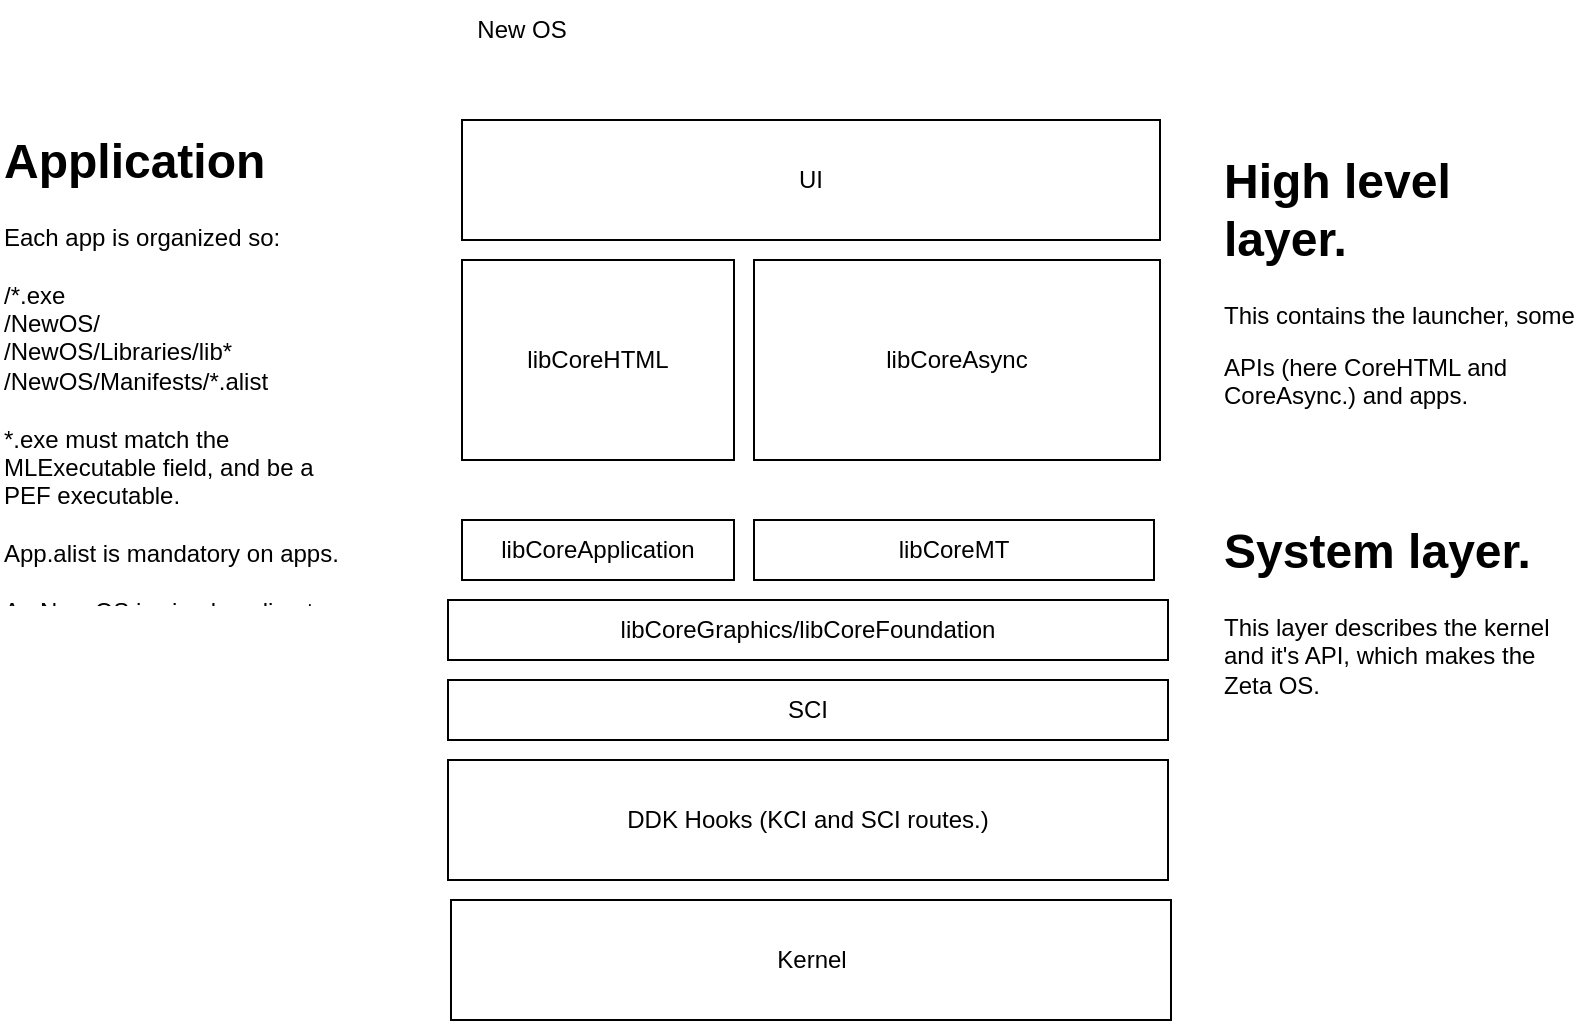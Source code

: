 <mxfile>
    <diagram name="Page-1" id="lDkK2i6CeL2VbSOVDvrP">
        <mxGraphModel dx="746" dy="307" grid="1" gridSize="10" guides="1" tooltips="1" connect="1" arrows="1" fold="1" page="1" pageScale="1" pageWidth="827" pageHeight="1169" math="0" shadow="0">
            <root>
                <mxCell id="0"/>
                <mxCell id="1" parent="0"/>
                <mxCell id="ifhO3zQZNW-sXvZMTmu8-1" value="DDK Hooks (KCI and SCI routes.)" style="rounded=0;whiteSpace=wrap;html=1;" parent="1" vertex="1">
                    <mxGeometry x="234" y="450" width="360" height="60" as="geometry"/>
                </mxCell>
                <mxCell id="ifhO3zQZNW-sXvZMTmu8-2" value="SCI" style="rounded=0;whiteSpace=wrap;html=1;" parent="1" vertex="1">
                    <mxGeometry x="234" y="410" width="360" height="30" as="geometry"/>
                </mxCell>
                <mxCell id="ifhO3zQZNW-sXvZMTmu8-3" value="libCoreGraphics/libCoreFoundation" style="rounded=0;whiteSpace=wrap;html=1;" parent="1" vertex="1">
                    <mxGeometry x="234" y="370" width="360" height="30" as="geometry"/>
                </mxCell>
                <mxCell id="ifhO3zQZNW-sXvZMTmu8-4" value="libCoreApplication" style="rounded=0;whiteSpace=wrap;html=1;" parent="1" vertex="1">
                    <mxGeometry x="241" y="330" width="136" height="30" as="geometry"/>
                </mxCell>
                <mxCell id="ifhO3zQZNW-sXvZMTmu8-5" value="libCoreMT" style="rounded=0;whiteSpace=wrap;html=1;" parent="1" vertex="1">
                    <mxGeometry x="387" y="330" width="200" height="30" as="geometry"/>
                </mxCell>
                <mxCell id="ifhO3zQZNW-sXvZMTmu8-8" value="&lt;h1 style=&quot;margin-top: 0px;&quot;&gt;System layer.&lt;/h1&gt;&lt;p&gt;This layer describes the kernel and it's API, which makes the Zeta OS.&lt;/p&gt;" style="text;html=1;whiteSpace=wrap;overflow=hidden;rounded=0;" parent="1" vertex="1">
                    <mxGeometry x="620" y="325" width="180" height="120" as="geometry"/>
                </mxCell>
                <mxCell id="ifhO3zQZNW-sXvZMTmu8-9" value="libCoreHTML" style="rounded=0;whiteSpace=wrap;html=1;" parent="1" vertex="1">
                    <mxGeometry x="241" y="200" width="136" height="100" as="geometry"/>
                </mxCell>
                <mxCell id="ifhO3zQZNW-sXvZMTmu8-10" value="libCoreAsync" style="rounded=0;whiteSpace=wrap;html=1;" parent="1" vertex="1">
                    <mxGeometry x="387" y="200" width="203" height="100" as="geometry"/>
                </mxCell>
                <mxCell id="ifhO3zQZNW-sXvZMTmu8-11" value="&lt;h1 style=&quot;margin-top: 0px;&quot;&gt;High level layer.&lt;/h1&gt;&lt;p&gt;This contains the launcher, some&lt;/p&gt;&lt;p&gt;APIs (here CoreHTML and CoreAsync.) and apps.&lt;/p&gt;" style="text;html=1;whiteSpace=wrap;overflow=hidden;rounded=0;" parent="1" vertex="1">
                    <mxGeometry x="620" y="140" width="180" height="140" as="geometry"/>
                </mxCell>
                <mxCell id="ifhO3zQZNW-sXvZMTmu8-12" value="UI" style="rounded=0;whiteSpace=wrap;html=1;" parent="1" vertex="1">
                    <mxGeometry x="241" y="130" width="349" height="60" as="geometry"/>
                </mxCell>
                <mxCell id="ifhO3zQZNW-sXvZMTmu8-13" value="Kernel" style="rounded=0;whiteSpace=wrap;html=1;" parent="1" vertex="1">
                    <mxGeometry x="235.5" y="520" width="360" height="60" as="geometry"/>
                </mxCell>
                <mxCell id="ifhO3zQZNW-sXvZMTmu8-14" value="New OS" style="text;html=1;align=center;verticalAlign=middle;whiteSpace=wrap;rounded=0;" parent="1" vertex="1">
                    <mxGeometry x="241" y="70" width="60" height="30" as="geometry"/>
                </mxCell>
                <mxCell id="ifhO3zQZNW-sXvZMTmu8-15" value="&lt;h1 style=&quot;margin-top: 0px;&quot;&gt;&lt;span style=&quot;background-color: initial;&quot;&gt;Application&lt;/span&gt;&lt;/h1&gt;&lt;div&gt;Each app is organized so:&lt;/div&gt;&lt;div&gt;&lt;br&gt;&lt;/div&gt;&lt;div&gt;/*.exe&lt;/div&gt;&lt;div&gt;/NewOS/&lt;/div&gt;&lt;div&gt;/NewOS/Libraries/lib*&lt;/div&gt;&lt;div&gt;/NewOS/Manifests/*.alist&lt;/div&gt;&lt;div&gt;&lt;br&gt;&lt;/div&gt;&lt;div&gt;*.exe must match the MLExecutable field, and be a PEF executable.&lt;/div&gt;&lt;div&gt;&lt;br&gt;&lt;/div&gt;&lt;div&gt;App.alist is mandatory on apps.&lt;/div&gt;&lt;div&gt;&lt;br&gt;&lt;/div&gt;&lt;div&gt;An New OS is simply a directory&lt;/div&gt;&lt;div&gt;with the .app extension.&lt;/div&gt;" style="text;html=1;whiteSpace=wrap;overflow=hidden;rounded=0;" parent="1" vertex="1">
                    <mxGeometry x="10" y="130" width="180" height="240" as="geometry"/>
                </mxCell>
            </root>
        </mxGraphModel>
    </diagram>
</mxfile>
